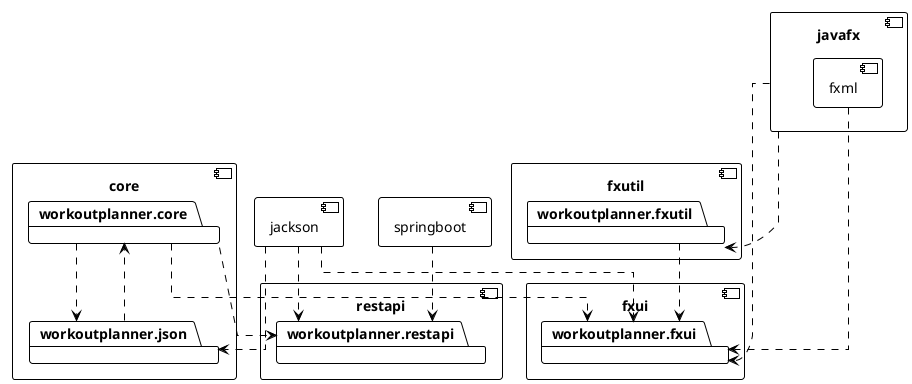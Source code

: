@startuml
!theme plain
top to bottom direction
skinparam linetype ortho

component core {
package workoutplanner.core
package workoutplanner.json
}
component fxui {
package workoutplanner.fxui
}
component fxutil {
package workoutplanner.fxutil
}
component restapi {
package workoutplanner.restapi
}

component jackson
component springboot
component javafx {
component fxml
}





jackson                 ..>  workoutplanner.json
jackson                 ..>  workoutplanner.fxui
jackson                 ..>  workoutplanner.restapi
workoutplanner.core     ..>  workoutplanner.fxui
workoutplanner.core     ..>  workoutplanner.restapi
workoutplanner.core     ..>  workoutplanner.json
workoutplanner.json     ..>  workoutplanner.core
workoutplanner.fxutil   ..>  workoutplanner.fxui
javafx                  ..>  workoutplanner.fxui
javafx                  ..>  workoutplanner.fxutil
fxml                    ..>  workoutplanner.fxui
springboot              ..>  workoutplanner.restapi
@enduml